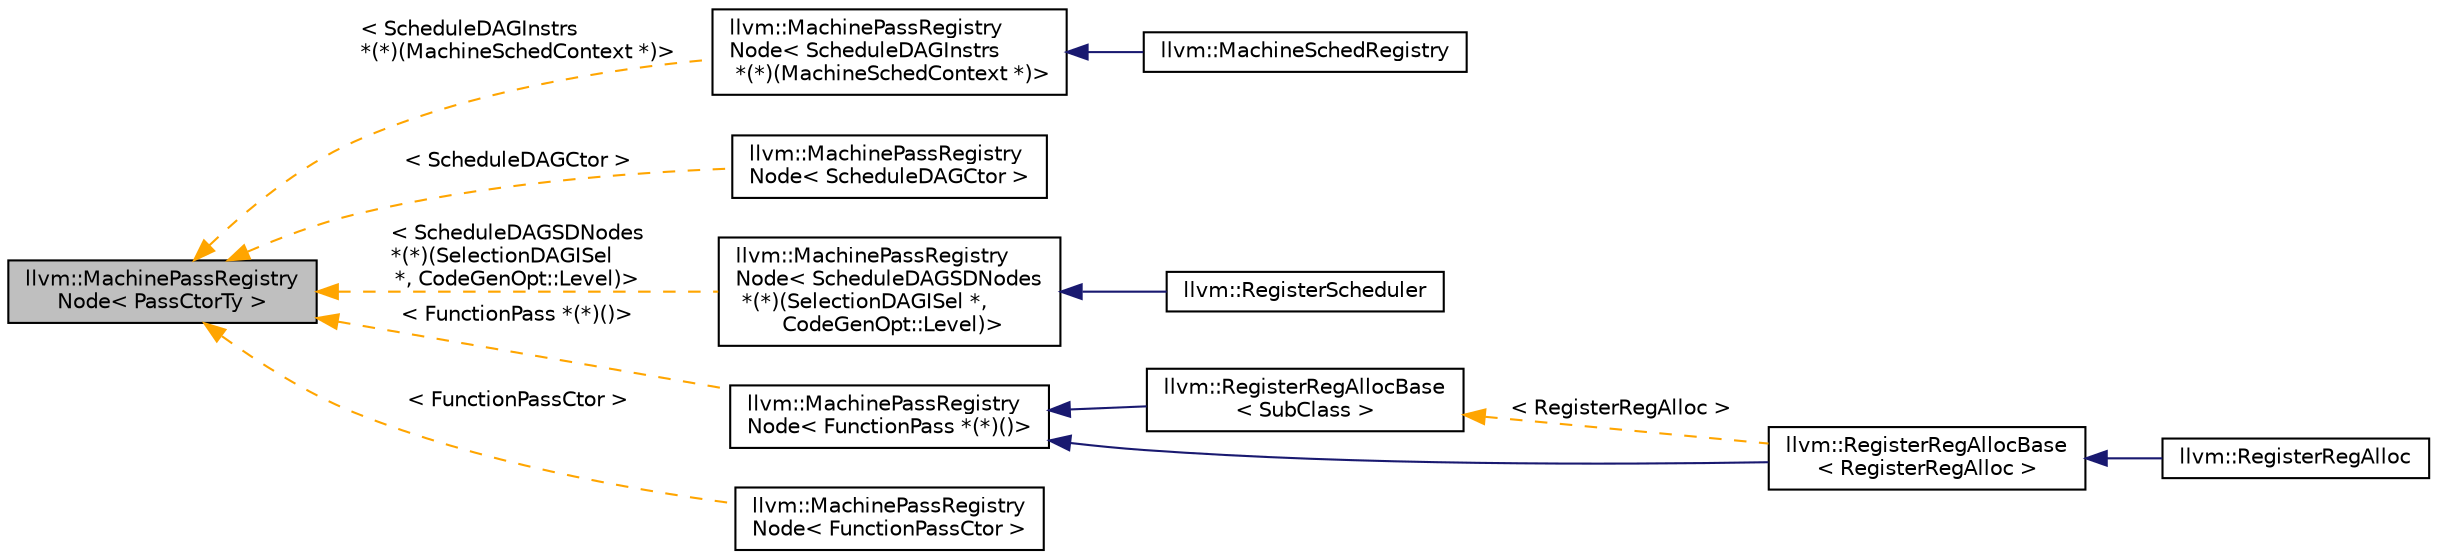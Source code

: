 digraph "llvm::MachinePassRegistryNode&lt; PassCtorTy &gt;"
{
 // LATEX_PDF_SIZE
  bgcolor="transparent";
  edge [fontname="Helvetica",fontsize="10",labelfontname="Helvetica",labelfontsize="10"];
  node [fontname="Helvetica",fontsize="10",shape=record];
  rankdir="LR";
  Node1 [label="llvm::MachinePassRegistry\lNode\< PassCtorTy \>",height=0.2,width=0.4,color="black", fillcolor="grey75", style="filled", fontcolor="black",tooltip="MachinePassRegistryNode - Machine pass node stored in registration list."];
  Node1 -> Node2 [dir="back",color="orange",fontsize="10",style="dashed",label=" \< ScheduleDAGInstrs\l *(*)(MachineSchedContext *)\>" ,fontname="Helvetica"];
  Node2 [label="llvm::MachinePassRegistry\lNode\< ScheduleDAGInstrs\l *(*)(MachineSchedContext *)\>",height=0.2,width=0.4,color="black",URL="$classllvm_1_1MachinePassRegistryNode.html",tooltip=" "];
  Node2 -> Node3 [dir="back",color="midnightblue",fontsize="10",style="solid",fontname="Helvetica"];
  Node3 [label="llvm::MachineSchedRegistry",height=0.2,width=0.4,color="black",URL="$classllvm_1_1MachineSchedRegistry.html",tooltip="MachineSchedRegistry provides a selection of available machine instruction schedulers."];
  Node1 -> Node4 [dir="back",color="orange",fontsize="10",style="dashed",label=" \< ScheduleDAGCtor \>" ,fontname="Helvetica"];
  Node4 [label="llvm::MachinePassRegistry\lNode\< ScheduleDAGCtor \>",height=0.2,width=0.4,color="black",URL="$classllvm_1_1MachinePassRegistryNode.html",tooltip=" "];
  Node1 -> Node5 [dir="back",color="orange",fontsize="10",style="dashed",label=" \< ScheduleDAGSDNodes\l *(*)(SelectionDAGISel\l *, CodeGenOpt::Level)\>" ,fontname="Helvetica"];
  Node5 [label="llvm::MachinePassRegistry\lNode\< ScheduleDAGSDNodes\l *(*)(SelectionDAGISel *,\l CodeGenOpt::Level)\>",height=0.2,width=0.4,color="black",URL="$classllvm_1_1MachinePassRegistryNode.html",tooltip=" "];
  Node5 -> Node6 [dir="back",color="midnightblue",fontsize="10",style="solid",fontname="Helvetica"];
  Node6 [label="llvm::RegisterScheduler",height=0.2,width=0.4,color="black",URL="$classllvm_1_1RegisterScheduler.html",tooltip=" "];
  Node1 -> Node7 [dir="back",color="orange",fontsize="10",style="dashed",label=" \< FunctionPass *(*)()\>" ,fontname="Helvetica"];
  Node7 [label="llvm::MachinePassRegistry\lNode\< FunctionPass *(*)()\>",height=0.2,width=0.4,color="black",URL="$classllvm_1_1MachinePassRegistryNode.html",tooltip=" "];
  Node7 -> Node8 [dir="back",color="midnightblue",fontsize="10",style="solid",fontname="Helvetica"];
  Node8 [label="llvm::RegisterRegAllocBase\l\< SubClass \>",height=0.2,width=0.4,color="black",URL="$classllvm_1_1RegisterRegAllocBase.html",tooltip="RegisterRegAllocBase class - Track the registration of register allocators."];
  Node8 -> Node9 [dir="back",color="orange",fontsize="10",style="dashed",label=" \< RegisterRegAlloc \>" ,fontname="Helvetica"];
  Node9 [label="llvm::RegisterRegAllocBase\l\< RegisterRegAlloc \>",height=0.2,width=0.4,color="black",URL="$classllvm_1_1RegisterRegAllocBase.html",tooltip=" "];
  Node9 -> Node10 [dir="back",color="midnightblue",fontsize="10",style="solid",fontname="Helvetica"];
  Node10 [label="llvm::RegisterRegAlloc",height=0.2,width=0.4,color="black",URL="$classllvm_1_1RegisterRegAlloc.html",tooltip=" "];
  Node7 -> Node9 [dir="back",color="midnightblue",fontsize="10",style="solid",fontname="Helvetica"];
  Node1 -> Node11 [dir="back",color="orange",fontsize="10",style="dashed",label=" \< FunctionPassCtor \>" ,fontname="Helvetica"];
  Node11 [label="llvm::MachinePassRegistry\lNode\< FunctionPassCtor \>",height=0.2,width=0.4,color="black",URL="$classllvm_1_1MachinePassRegistryNode.html",tooltip=" "];
}
